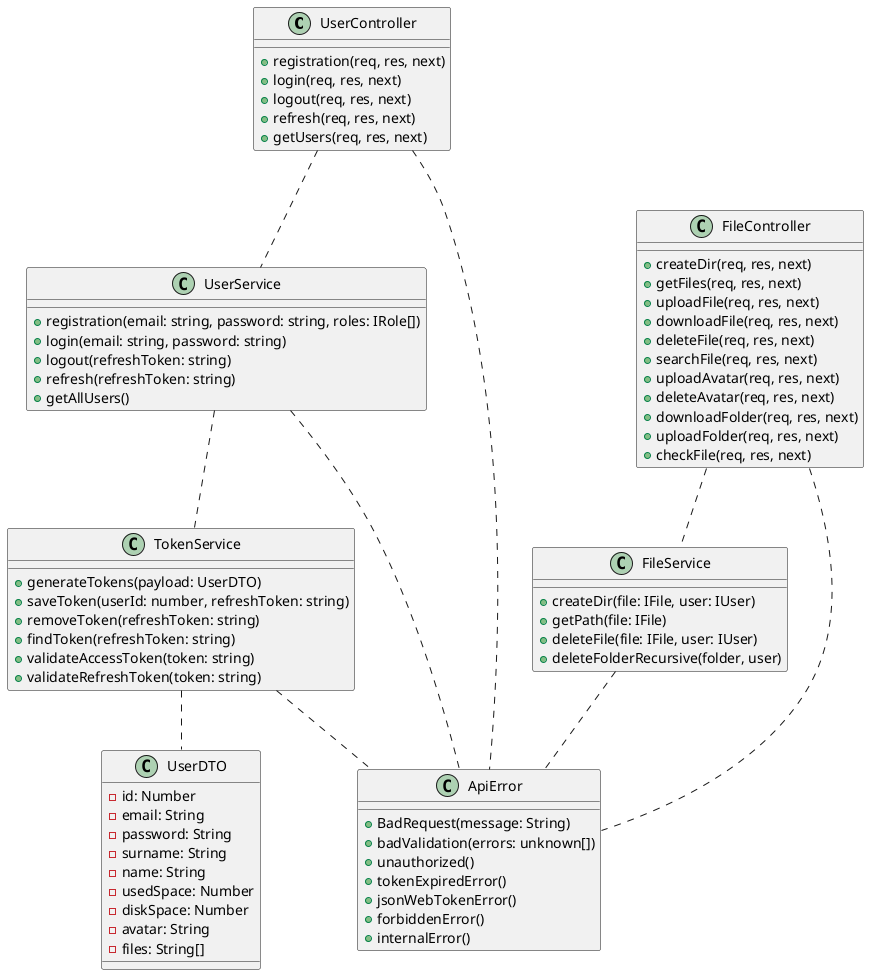 @startuml

class UserController
{
    + registration(req, res, next)
    + login(req, res, next)
    + logout(req, res, next)
    + refresh(req, res, next)
    + getUsers(req, res, next)
}

class FileController
{
    + createDir(req, res, next)
    + getFiles(req, res, next)
    + uploadFile(req, res, next)
    + downloadFile(req, res, next)
    + deleteFile(req, res, next)
    + searchFile(req, res, next)
    + uploadAvatar(req, res, next)
    + deleteAvatar(req, res, next)
    + downloadFolder(req, res, next)
    + uploadFolder(req, res, next)
    + checkFile(req, res, next)
}

class ApiError
{
    + BadRequest(message: String)
    + badValidation(errors: unknown[])
    + unauthorized()
    + tokenExpiredError()
    + jsonWebTokenError()
    + forbiddenError()
    + internalError()
}

class UserDTO 
{
 - id: Number
 - email: String
 - password: String
 - surname: String
 - name: String
 - usedSpace: Number
 - diskSpace: Number
 - avatar: String
 - files: String[]
}

class UserService
{
    + registration(email: string, password: string, roles: IRole[])
    + login(email: string, password: string)
    + logout(refreshToken: string)
    + refresh(refreshToken: string)
    + getAllUsers()
}

class TokenService
{
    + generateTokens(payload: UserDTO) 
    + saveToken(userId: number, refreshToken: string) 
    + removeToken(refreshToken: string) 
    + findToken(refreshToken: string) 
    + validateAccessToken(token: string)
    + validateRefreshToken(token: string)
}

class FileService
{
    + createDir(file: IFile, user: IUser)
    + getPath(file: IFile)
    + deleteFile(file: IFile, user: IUser)
    + deleteFolderRecursive(folder, user)
}



UserController .. UserService
FileController .. FileService


UserService .. TokenService
TokenService .. UserDTO

UserController .. ApiError
FileController .. ApiError
FileService .. ApiError
UserService .. ApiError
TokenService .. ApiError













@enduml